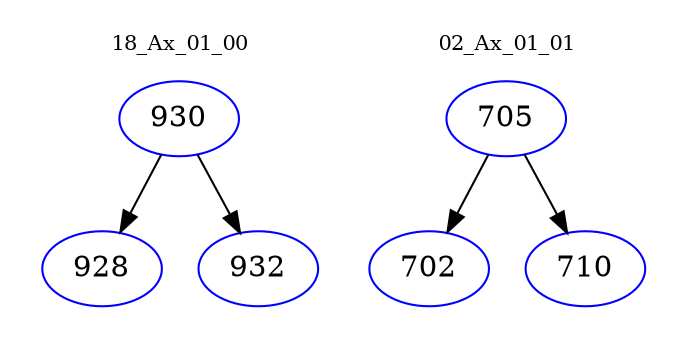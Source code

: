 digraph{
subgraph cluster_0 {
color = white
label = "18_Ax_01_00";
fontsize=10;
T0_930 [label="930", color="blue"]
T0_930 -> T0_928 [color="black"]
T0_928 [label="928", color="blue"]
T0_930 -> T0_932 [color="black"]
T0_932 [label="932", color="blue"]
}
subgraph cluster_1 {
color = white
label = "02_Ax_01_01";
fontsize=10;
T1_705 [label="705", color="blue"]
T1_705 -> T1_702 [color="black"]
T1_702 [label="702", color="blue"]
T1_705 -> T1_710 [color="black"]
T1_710 [label="710", color="blue"]
}
}
